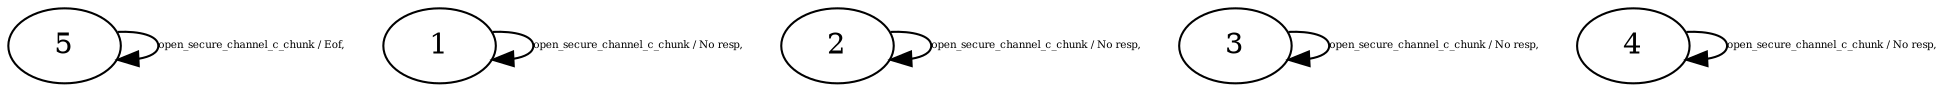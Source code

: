 digraph "Automata" { 
	 "5" [shape=ellipse,style=filled,fillcolor=white,URL="5"];
	 "1" [shape=ellipse,style=filled,fillcolor=white,URL="1"];
	 "2" [shape=ellipse,style=filled,fillcolor=white,URL="2"];
	 "3" [shape=ellipse,style=filled,fillcolor=white,URL="3"];
	 "4" [shape=ellipse,style=filled,fillcolor=white,URL="4"];
	 "2"->"2" [fontsize=5,label="open_secure_channel_c_chunk / No resp,",URL="t43"];
	 "1"->"1" [fontsize=5,label="open_secure_channel_c_chunk / No resp,",URL="t28"];
	 "3"->"3" [fontsize=5,label="open_secure_channel_c_chunk / No resp,",URL="t58"];
	 "5"->"5" [fontsize=5,label="open_secure_channel_c_chunk / Eof,",URL="t88"];
	 "4"->"4" [fontsize=5,label="open_secure_channel_c_chunk / No resp,",URL="t73"];
}
